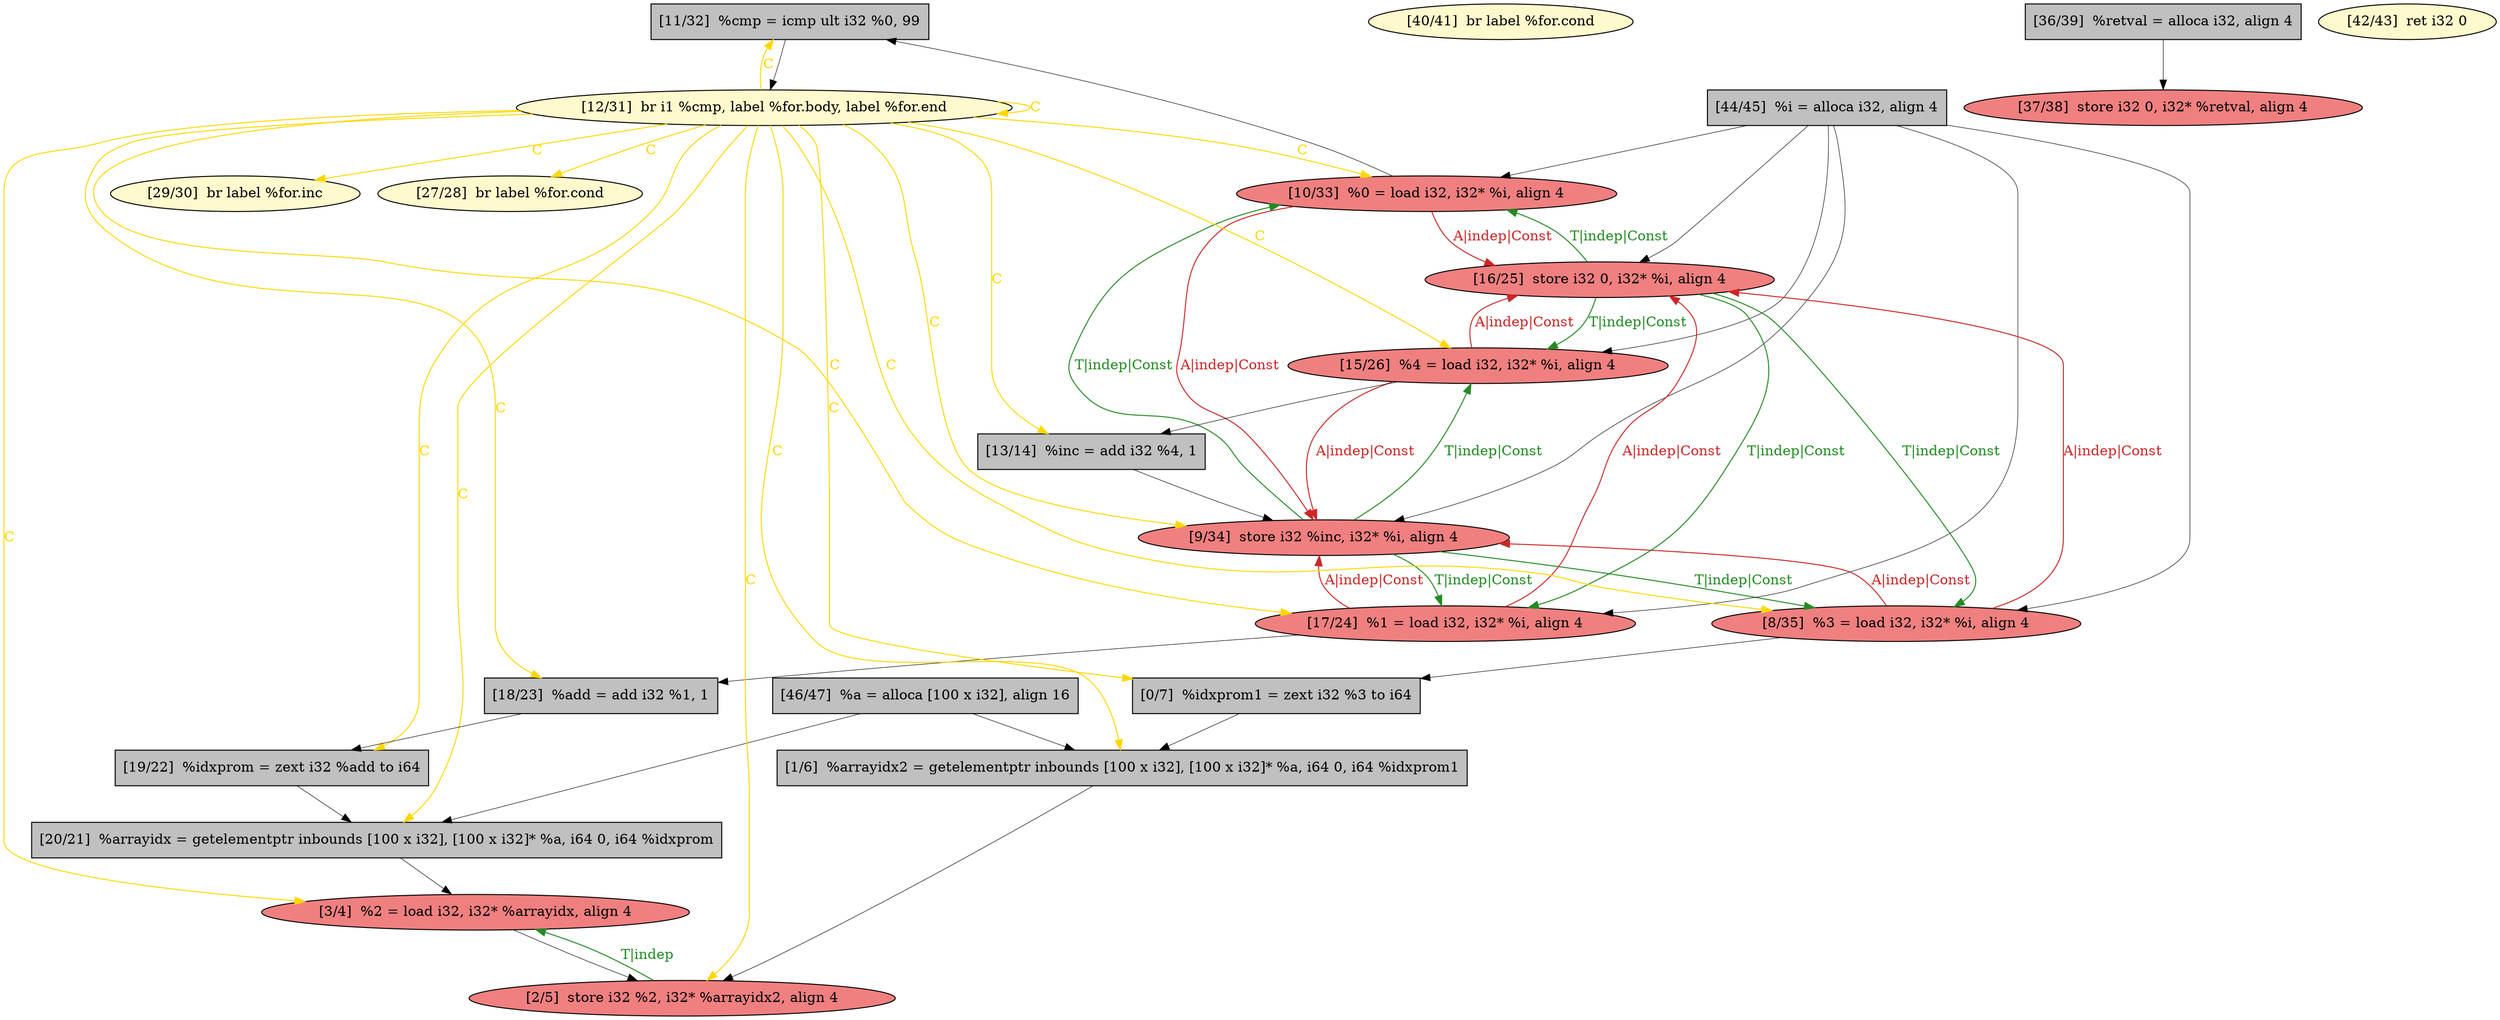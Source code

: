 
digraph G {


node47 [fillcolor=grey,label="[11/32]  %cmp = icmp ult i32 %0, 99",shape=rectangle,style=filled ]
node46 [fillcolor=lightcoral,label="[10/33]  %0 = load i32, i32* %i, align 4",shape=ellipse,style=filled ]
node45 [fillcolor=lightcoral,label="[3/4]  %2 = load i32, i32* %arrayidx, align 4",shape=ellipse,style=filled ]
node44 [fillcolor=grey,label="[46/47]  %a = alloca [100 x i32], align 16",shape=rectangle,style=filled ]
node42 [fillcolor=lightcoral,label="[9/34]  store i32 %inc, i32* %i, align 4",shape=ellipse,style=filled ]
node40 [fillcolor=grey,label="[44/45]  %i = alloca i32, align 4",shape=rectangle,style=filled ]
node29 [fillcolor=lightcoral,label="[17/24]  %1 = load i32, i32* %i, align 4",shape=ellipse,style=filled ]
node33 [fillcolor=lemonchiffon,label="[40/41]  br label %for.cond",shape=ellipse,style=filled ]
node28 [fillcolor=grey,label="[1/6]  %arrayidx2 = getelementptr inbounds [100 x i32], [100 x i32]* %a, i64 0, i64 %idxprom1",shape=rectangle,style=filled ]
node26 [fillcolor=lightcoral,label="[2/5]  store i32 %2, i32* %arrayidx2, align 4",shape=ellipse,style=filled ]
node24 [fillcolor=grey,label="[0/7]  %idxprom1 = zext i32 %3 to i64",shape=rectangle,style=filled ]
node35 [fillcolor=grey,label="[13/14]  %inc = add i32 %4, 1",shape=rectangle,style=filled ]
node25 [fillcolor=lightcoral,label="[8/35]  %3 = load i32, i32* %i, align 4",shape=ellipse,style=filled ]
node30 [fillcolor=grey,label="[19/22]  %idxprom = zext i32 %add to i64",shape=rectangle,style=filled ]
node32 [fillcolor=grey,label="[36/39]  %retval = alloca i32, align 4",shape=rectangle,style=filled ]
node38 [fillcolor=lemonchiffon,label="[29/30]  br label %for.inc",shape=ellipse,style=filled ]
node39 [fillcolor=lightcoral,label="[16/25]  store i32 0, i32* %i, align 4",shape=ellipse,style=filled ]
node31 [fillcolor=lemonchiffon,label="[27/28]  br label %for.cond",shape=ellipse,style=filled ]
node27 [fillcolor=grey,label="[20/21]  %arrayidx = getelementptr inbounds [100 x i32], [100 x i32]* %a, i64 0, i64 %idxprom",shape=rectangle,style=filled ]
node36 [fillcolor=lemonchiffon,label="[42/43]  ret i32 0",shape=ellipse,style=filled ]
node34 [fillcolor=lightcoral,label="[15/26]  %4 = load i32, i32* %i, align 4",shape=ellipse,style=filled ]
node43 [fillcolor=lightcoral,label="[37/38]  store i32 0, i32* %retval, align 4",shape=ellipse,style=filled ]
node41 [fillcolor=lemonchiffon,label="[12/31]  br i1 %cmp, label %for.body, label %for.end",shape=ellipse,style=filled ]
node37 [fillcolor=grey,label="[18/23]  %add = add i32 %1, 1",shape=rectangle,style=filled ]

node39->node29 [style=solid,color=forestgreen,label="T|indep|Const",penwidth=1.0,fontcolor=forestgreen ]
node29->node39 [style=solid,color=firebrick3,label="A|indep|Const",penwidth=1.0,fontcolor=firebrick3 ]
node42->node34 [style=solid,color=forestgreen,label="T|indep|Const",penwidth=1.0,fontcolor=forestgreen ]
node47->node41 [style=solid,color=black,label="",penwidth=0.5,fontcolor=black ]
node34->node42 [style=solid,color=firebrick3,label="A|indep|Const",penwidth=1.0,fontcolor=firebrick3 ]
node41->node47 [style=solid,color=gold,label="C",penwidth=1.0,fontcolor=gold ]
node29->node42 [style=solid,color=firebrick3,label="A|indep|Const",penwidth=1.0,fontcolor=firebrick3 ]
node42->node29 [style=solid,color=forestgreen,label="T|indep|Const",penwidth=1.0,fontcolor=forestgreen ]
node40->node39 [style=solid,color=black,label="",penwidth=0.5,fontcolor=black ]
node46->node39 [style=solid,color=firebrick3,label="A|indep|Const",penwidth=1.0,fontcolor=firebrick3 ]
node39->node34 [style=solid,color=forestgreen,label="T|indep|Const",penwidth=1.0,fontcolor=forestgreen ]
node39->node25 [style=solid,color=forestgreen,label="T|indep|Const",penwidth=1.0,fontcolor=forestgreen ]
node32->node43 [style=solid,color=black,label="",penwidth=0.5,fontcolor=black ]
node30->node27 [style=solid,color=black,label="",penwidth=0.5,fontcolor=black ]
node41->node45 [style=solid,color=gold,label="C",penwidth=1.0,fontcolor=gold ]
node44->node27 [style=solid,color=black,label="",penwidth=0.5,fontcolor=black ]
node41->node27 [style=solid,color=gold,label="C",penwidth=1.0,fontcolor=gold ]
node41->node46 [style=solid,color=gold,label="C",penwidth=1.0,fontcolor=gold ]
node41->node26 [style=solid,color=gold,label="C",penwidth=1.0,fontcolor=gold ]
node45->node26 [style=solid,color=black,label="",penwidth=0.5,fontcolor=black ]
node46->node47 [style=solid,color=black,label="",penwidth=0.5,fontcolor=black ]
node41->node25 [style=solid,color=gold,label="C",penwidth=1.0,fontcolor=gold ]
node40->node46 [style=solid,color=black,label="",penwidth=0.5,fontcolor=black ]
node41->node30 [style=solid,color=gold,label="C",penwidth=1.0,fontcolor=gold ]
node41->node24 [style=solid,color=gold,label="C",penwidth=1.0,fontcolor=gold ]
node41->node31 [style=solid,color=gold,label="C",penwidth=1.0,fontcolor=gold ]
node41->node28 [style=solid,color=gold,label="C",penwidth=1.0,fontcolor=gold ]
node34->node39 [style=solid,color=firebrick3,label="A|indep|Const",penwidth=1.0,fontcolor=firebrick3 ]
node41->node37 [style=solid,color=gold,label="C",penwidth=1.0,fontcolor=gold ]
node24->node28 [style=solid,color=black,label="",penwidth=0.5,fontcolor=black ]
node41->node42 [style=solid,color=gold,label="C",penwidth=1.0,fontcolor=gold ]
node41->node35 [style=solid,color=gold,label="C",penwidth=1.0,fontcolor=gold ]
node41->node38 [style=solid,color=gold,label="C",penwidth=1.0,fontcolor=gold ]
node46->node42 [style=solid,color=firebrick3,label="A|indep|Const",penwidth=1.0,fontcolor=firebrick3 ]
node44->node28 [style=solid,color=black,label="",penwidth=0.5,fontcolor=black ]
node26->node45 [style=solid,color=forestgreen,label="T|indep",penwidth=1.0,fontcolor=forestgreen ]
node42->node46 [style=solid,color=forestgreen,label="T|indep|Const",penwidth=1.0,fontcolor=forestgreen ]
node41->node29 [style=solid,color=gold,label="C",penwidth=1.0,fontcolor=gold ]
node28->node26 [style=solid,color=black,label="",penwidth=0.5,fontcolor=black ]
node41->node34 [style=solid,color=gold,label="C",penwidth=1.0,fontcolor=gold ]
node40->node29 [style=solid,color=black,label="",penwidth=0.5,fontcolor=black ]
node40->node25 [style=solid,color=black,label="",penwidth=0.5,fontcolor=black ]
node39->node46 [style=solid,color=forestgreen,label="T|indep|Const",penwidth=1.0,fontcolor=forestgreen ]
node41->node41 [style=solid,color=gold,label="C",penwidth=1.0,fontcolor=gold ]
node25->node42 [style=solid,color=firebrick3,label="A|indep|Const",penwidth=1.0,fontcolor=firebrick3 ]
node25->node24 [style=solid,color=black,label="",penwidth=0.5,fontcolor=black ]
node40->node34 [style=solid,color=black,label="",penwidth=0.5,fontcolor=black ]
node27->node45 [style=solid,color=black,label="",penwidth=0.5,fontcolor=black ]
node29->node37 [style=solid,color=black,label="",penwidth=0.5,fontcolor=black ]
node35->node42 [style=solid,color=black,label="",penwidth=0.5,fontcolor=black ]
node37->node30 [style=solid,color=black,label="",penwidth=0.5,fontcolor=black ]
node34->node35 [style=solid,color=black,label="",penwidth=0.5,fontcolor=black ]
node40->node42 [style=solid,color=black,label="",penwidth=0.5,fontcolor=black ]
node25->node39 [style=solid,color=firebrick3,label="A|indep|Const",penwidth=1.0,fontcolor=firebrick3 ]
node42->node25 [style=solid,color=forestgreen,label="T|indep|Const",penwidth=1.0,fontcolor=forestgreen ]


}
